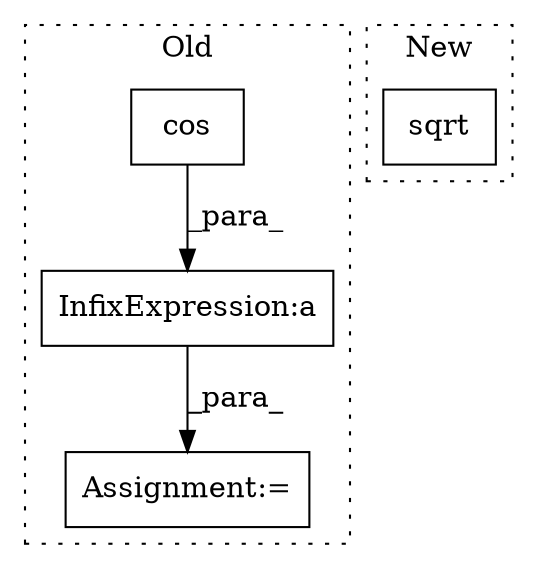 digraph G {
subgraph cluster0 {
1 [label="cos" a="32" s="5165,5184" l="4,1" shape="box"];
3 [label="InfixExpression:a" a="27" s="5156" l="3" shape="box"];
4 [label="Assignment:=" a="7" s="5318" l="1" shape="box"];
label = "Old";
style="dotted";
}
subgraph cluster1 {
2 [label="sqrt" a="32" s="5240,5246" l="5,1" shape="box"];
label = "New";
style="dotted";
}
1 -> 3 [label="_para_"];
3 -> 4 [label="_para_"];
}
